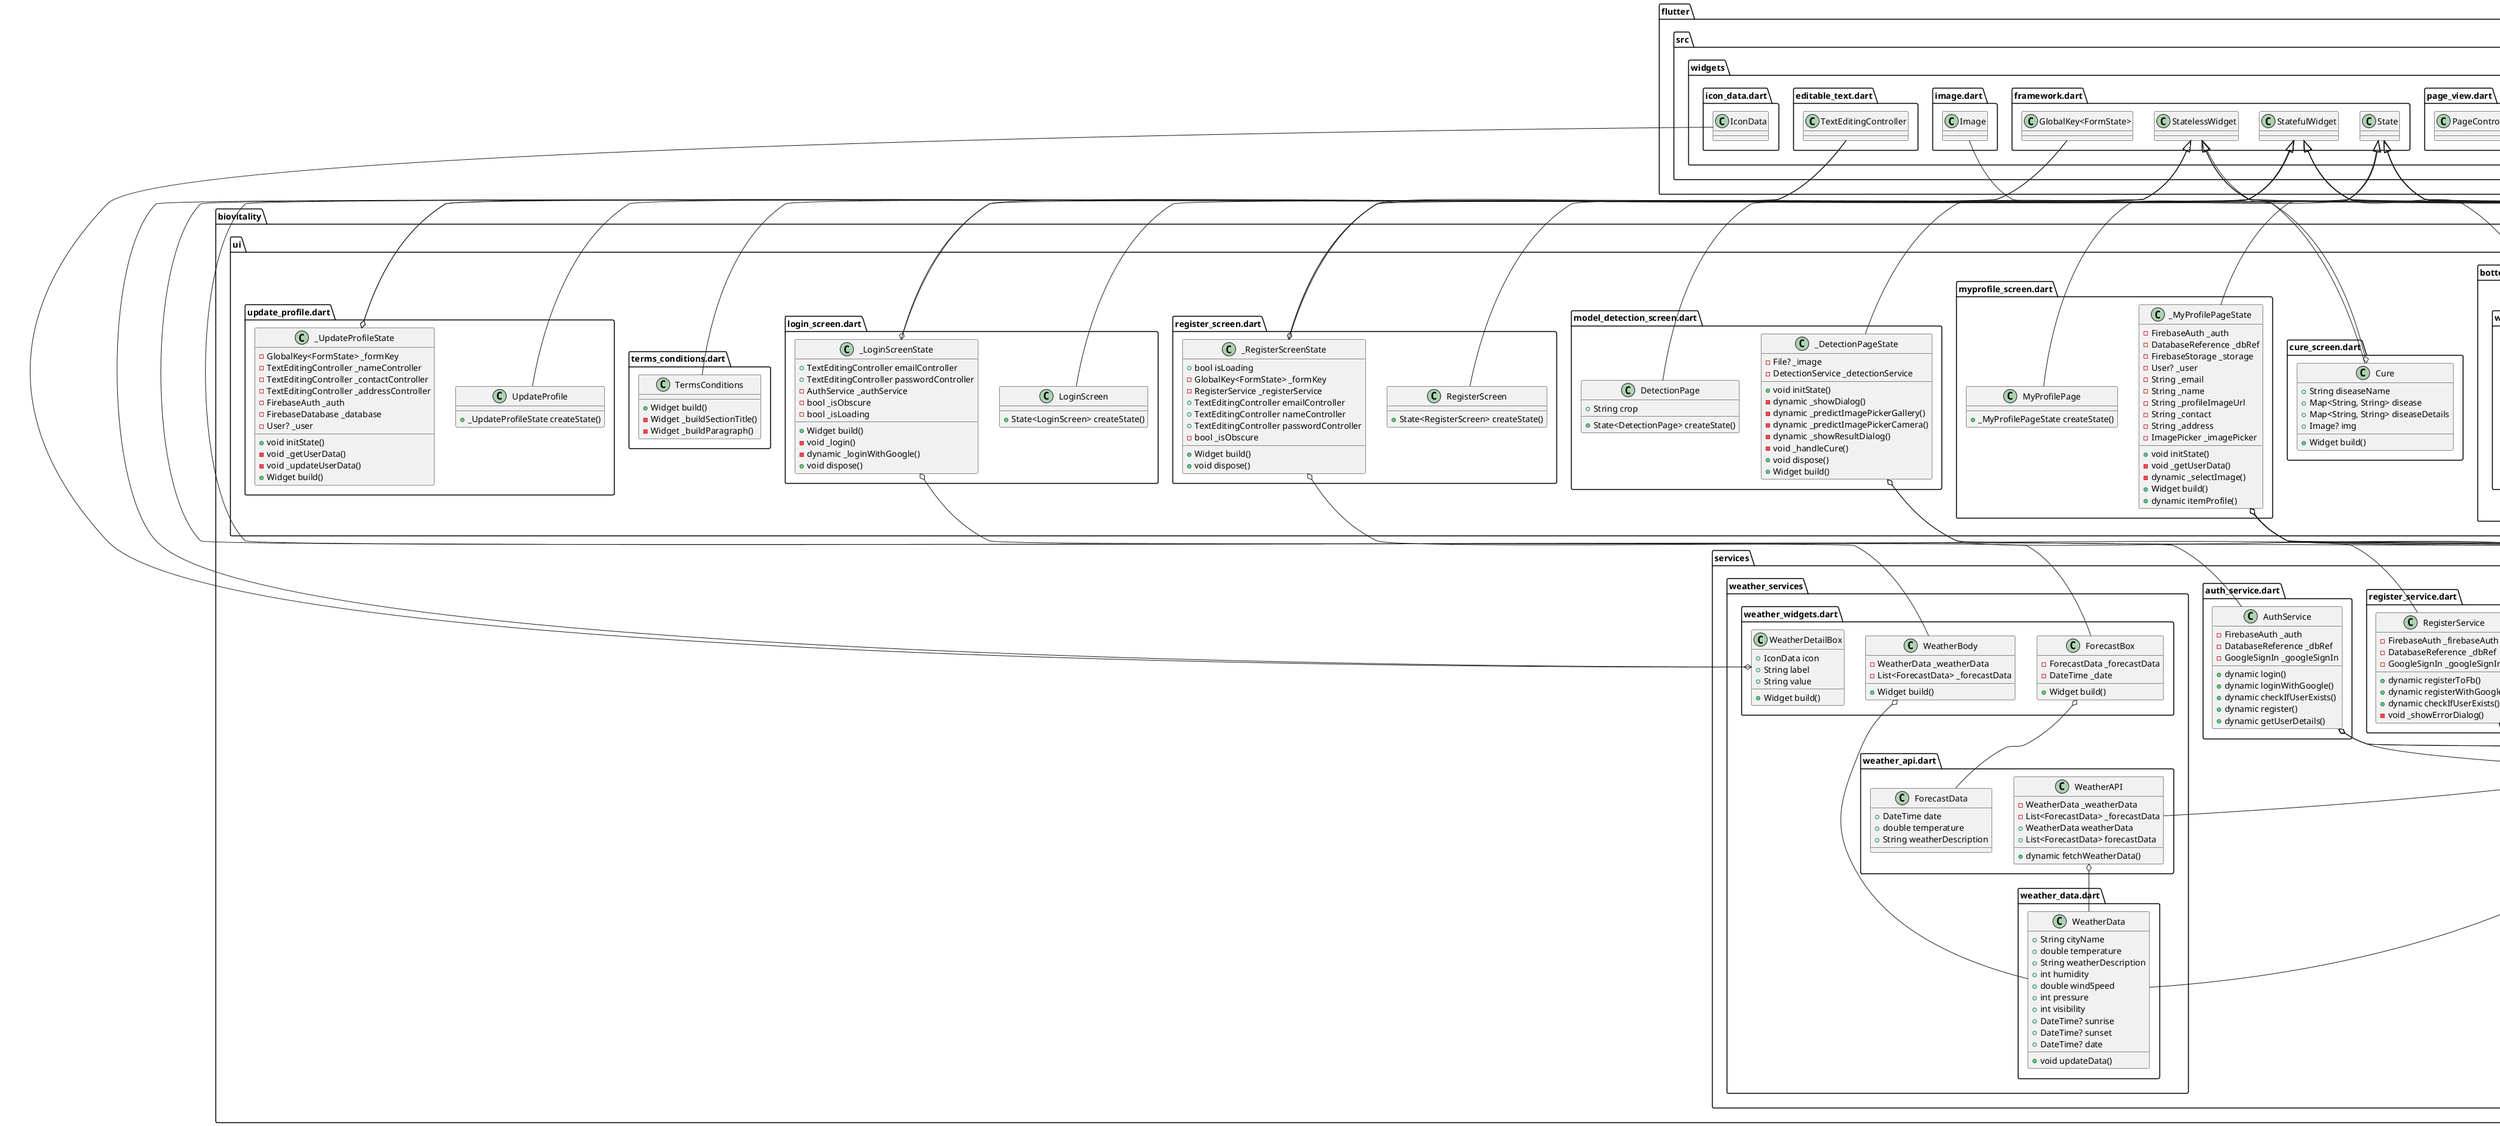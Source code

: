 @startuml
set namespaceSeparator ::

class "biovitality::main.dart::MyApp" {
  +Widget build()
}

"flutter::src::widgets::framework.dart::StatelessWidget" <|-- "biovitality::main.dart::MyApp"

class "biovitality::main.dart::IntroSliderScreen" {
  +State<IntroSliderScreen> createState()
}

"flutter::src::widgets::framework.dart::StatefulWidget" <|-- "biovitality::main.dart::IntroSliderScreen"

class "biovitality::main.dart::_IntroSliderScreenState" {
  -PageController _pageController
  +int currentIndex
  +Widget build()
  -Widget _indicator()
  -List<Widget> _buildIndicator()
}

"biovitality::main.dart::_IntroSliderScreenState" o-- "flutter::src::widgets::page_view.dart::PageController"
"flutter::src::widgets::framework.dart::State" <|-- "biovitality::main.dart::_IntroSliderScreenState"

class "biovitality::main.dart::createPage" {
  +String title
  +String subtitle
  +String image
  +Widget build()
}

"flutter::src::widgets::framework.dart::StatelessWidget" <|-- "biovitality::main.dart::createPage"

class "biovitality::models::user.dart::UserDetail" {
  +String? uid
  +String? email
  +String? name
  +String? contact
  +String? address
  +Map<String, dynamic> toMap()
}

class "biovitality::services::auth_service.dart::AuthService" {
  -FirebaseAuth _auth
  -DatabaseReference _dbRef
  -GoogleSignIn _googleSignIn
  +dynamic login()
  +dynamic loginWithGoogle()
  +dynamic checkIfUserExists()
  +dynamic register()
  +dynamic getUserDetails()
}

"biovitality::services::auth_service.dart::AuthService" o-- "firebase_auth::firebase_auth.dart::FirebaseAuth"
"biovitality::services::auth_service.dart::AuthService" o-- "firebase_database::firebase_database.dart::DatabaseReference"
"biovitality::services::auth_service.dart::AuthService" o-- "google_sign_in::google_sign_in.dart::GoogleSignIn"

class "biovitality::services::model_detection_service.dart::DetectionService" {
  -List<dynamic> _recognitions
  -String _modelPath
  -String _labelsPath
  -bool _busy
  +bool busy
  +dynamic loadModel()
  +dynamic predictImagePickerGallery()
  +void closeModel()
}

class "biovitality::services::register_service.dart::RegisterService" {
  -FirebaseAuth _firebaseAuth
  -DatabaseReference _dbRef
  -GoogleSignIn _googleSignIn
  +dynamic registerToFb()
  +dynamic registerWithGoogle()
  +dynamic checkIfUserExists()
  -void _showErrorDialog()
}

"biovitality::services::register_service.dart::RegisterService" o-- "firebase_auth::firebase_auth.dart::FirebaseAuth"
"biovitality::services::register_service.dart::RegisterService" o-- "firebase_database::firebase_database.dart::DatabaseReference"
"biovitality::services::register_service.dart::RegisterService" o-- "google_sign_in::google_sign_in.dart::GoogleSignIn"

class "biovitality::services::weather_services::weather_api.dart::WeatherAPI" {
  -WeatherData _weatherData
  -List<ForecastData> _forecastData
  +WeatherData weatherData
  +List<ForecastData> forecastData
  +dynamic fetchWeatherData()
}

"biovitality::services::weather_services::weather_api.dart::WeatherAPI" o-- "biovitality::services::weather_services::weather_data.dart::WeatherData"

class "biovitality::services::weather_services::weather_api.dart::ForecastData" {
  +DateTime date
  +double temperature
  +String weatherDescription
}

class "biovitality::services::weather_services::weather_data.dart::WeatherData" {
  +String cityName
  +double temperature
  +String weatherDescription
  +int humidity
  +double windSpeed
  +int pressure
  +int visibility
  +DateTime? sunrise
  +DateTime? sunset
  +DateTime? date
  +void updateData()
}

class "biovitality::services::weather_services::weather_widgets.dart::WeatherBody" {
  -WeatherData _weatherData
  -List<ForecastData> _forecastData
  +Widget build()
}

"biovitality::services::weather_services::weather_widgets.dart::WeatherBody" o-- "biovitality::services::weather_services::weather_data.dart::WeatherData"
"flutter::src::widgets::framework.dart::StatelessWidget" <|-- "biovitality::services::weather_services::weather_widgets.dart::WeatherBody"

class "biovitality::services::weather_services::weather_widgets.dart::ForecastBox" {
  -ForecastData _forecastData
  -DateTime _date
  +Widget build()
}

"biovitality::services::weather_services::weather_widgets.dart::ForecastBox" o-- "biovitality::services::weather_services::weather_api.dart::ForecastData"
"flutter::src::widgets::framework.dart::StatelessWidget" <|-- "biovitality::services::weather_services::weather_widgets.dart::ForecastBox"

class "biovitality::services::weather_services::weather_widgets.dart::WeatherDetailBox" {
  +IconData icon
  +String label
  +String value
  +Widget build()
}

"biovitality::services::weather_services::weather_widgets.dart::WeatherDetailBox" o-- "flutter::src::widgets::icon_data.dart::IconData"
"flutter::src::widgets::framework.dart::StatelessWidget" <|-- "biovitality::services::weather_services::weather_widgets.dart::WeatherDetailBox"

class "biovitality::Splash.dart::Splash" {
  +State<Splash> createState()
}

"flutter::src::widgets::framework.dart::StatefulWidget" <|-- "biovitality::Splash.dart::Splash"

class "biovitality::Splash.dart::_SplashState" {
  +void initState()
  +Widget build()
}

"flutter::src::widgets::framework.dart::State" <|-- "biovitality::Splash.dart::_SplashState"

class "biovitality::ui::about_biovitality.dart::AboutBioVitality" {
  +Widget build()
  -Widget _buildSectionTitle()
  -Widget _buildParagraph()
  -Widget _buildFeatureTile()
}

"flutter::src::widgets::framework.dart::StatelessWidget" <|-- "biovitality::ui::about_biovitality.dart::AboutBioVitality"

class "biovitality::ui::bottomActivities::bulletin_screen.dart::BulletinScreen" {
  +State<BulletinScreen> createState()
}

"flutter::src::widgets::framework.dart::StatefulWidget" <|-- "biovitality::ui::bottomActivities::bulletin_screen.dart::BulletinScreen"

class "biovitality::ui::bottomActivities::bulletin_screen.dart::_BulletinScreenState" {
  -int _selectedIndex
  -List<dynamic> _news
  -bool _isLoading
  +void initState()
  +dynamic fetchNews()
  -void _onItemTapped()
  -dynamic _onWillPop()
  +Widget build()
}

"flutter::src::widgets::framework.dart::State" <|-- "biovitality::ui::bottomActivities::bulletin_screen.dart::_BulletinScreenState"

class "biovitality::ui::bottomActivities::home_screen.dart::Home" {
  +String? uid
  +_HomeState createState()
}

"flutter::src::widgets::framework.dart::StatefulWidget" <|-- "biovitality::ui::bottomActivities::home_screen.dart::Home"

class "biovitality::ui::bottomActivities::home_screen.dart::_HomeState" {
  -int _selectedIndex
  -DatabaseReference _dbRef
  -dynamic _userDataFuture
  -File? _image
  +String diseaseName
  -bool _busy
  +List<Map<String, String>> crops
  +void initState()
  -dynamic _getUserData()
  -void _onItemTapped()
  -dynamic _onWillPop()
  +Widget build()
  -void _navigateToNextPage()
}

"biovitality::ui::bottomActivities::home_screen.dart::_HomeState" o-- "firebase_database::firebase_database.dart::DatabaseReference"
"biovitality::ui::bottomActivities::home_screen.dart::_HomeState" o-- "dart::io::File"
"flutter::src::widgets::framework.dart::State" <|-- "biovitality::ui::bottomActivities::home_screen.dart::_HomeState"

class "biovitality::ui::bottomActivities::home_screen.dart::CropCard" {
  +String cropName
  +String assetPath
  +Widget build()
  -void _navigateToNextPage()
}

"flutter::src::widgets::framework.dart::StatelessWidget" <|-- "biovitality::ui::bottomActivities::home_screen.dart::CropCard"

class "biovitality::ui::bottomActivities::marketview_screen.dart::MarketViewScreen" {
  +State<MarketViewScreen> createState()
}

"flutter::src::widgets::framework.dart::StatefulWidget" <|-- "biovitality::ui::bottomActivities::marketview_screen.dart::MarketViewScreen"

class "biovitality::ui::bottomActivities::marketview_screen.dart::_MarketViewScreenState" {
  -int _selectedIndex
  +DatabaseReference databaseReference
  -void _onItemTapped()
  -dynamic _onWillPop()
  +Widget build()
  -void _openInGoogleMaps()
}

"biovitality::ui::bottomActivities::marketview_screen.dart::_MarketViewScreenState" o-- "firebase_database::firebase_database.dart::DatabaseReference"
"flutter::src::widgets::framework.dart::State" <|-- "biovitality::ui::bottomActivities::marketview_screen.dart::_MarketViewScreenState"

class "biovitality::ui::bottomActivities::weather_screen.dart::WeatherScreen" {
  +State<WeatherScreen> createState()
}

"flutter::src::widgets::framework.dart::StatefulWidget" <|-- "biovitality::ui::bottomActivities::weather_screen.dart::WeatherScreen"

class "biovitality::ui::bottomActivities::weather_screen.dart::_WeatherScreenState" {
  -WeatherData _weatherData
  -WeatherAPI _weatherAPI
  -int _selectedIndex
  -bool _isDataLoaded
  -dynamic _onWillPop()
  -void _onItemTapped()
  +void initState()
  -dynamic _getCurrentLocation()
  -dynamic _refresh()
  +Widget build()
}

"biovitality::ui::bottomActivities::weather_screen.dart::_WeatherScreenState" o-- "biovitality::services::weather_services::weather_data.dart::WeatherData"
"biovitality::ui::bottomActivities::weather_screen.dart::_WeatherScreenState" o-- "biovitality::services::weather_services::weather_api.dart::WeatherAPI"
"flutter::src::widgets::framework.dart::State" <|-- "biovitality::ui::bottomActivities::weather_screen.dart::_WeatherScreenState"

class "biovitality::ui::cure_screen.dart::Cure" {
  +String diseaseName
  +Map<String, String> disease
  +Map<String, String> diseaseDetails
  +Image? img
  +Widget build()
}

"biovitality::ui::cure_screen.dart::Cure" o-- "flutter::src::widgets::image.dart::Image"
"flutter::src::widgets::framework.dart::StatelessWidget" <|-- "biovitality::ui::cure_screen.dart::Cure"

class "biovitality::ui::login_screen.dart::LoginScreen" {
  +State<LoginScreen> createState()
}

"flutter::src::widgets::framework.dart::StatefulWidget" <|-- "biovitality::ui::login_screen.dart::LoginScreen"

class "biovitality::ui::login_screen.dart::_LoginScreenState" {
  +TextEditingController emailController
  +TextEditingController passwordController
  -AuthService _authService
  -bool _isObscure
  -bool _isLoading
  +Widget build()
  -void _login()
  -dynamic _loginWithGoogle()
  +void dispose()
}

"biovitality::ui::login_screen.dart::_LoginScreenState" o-- "flutter::src::widgets::editable_text.dart::TextEditingController"
"biovitality::ui::login_screen.dart::_LoginScreenState" o-- "biovitality::services::auth_service.dart::AuthService"
"flutter::src::widgets::framework.dart::State" <|-- "biovitality::ui::login_screen.dart::_LoginScreenState"

class "biovitality::ui::model_detection_screen.dart::DetectionPage" {
  +String crop
  +State<DetectionPage> createState()
}

"flutter::src::widgets::framework.dart::StatefulWidget" <|-- "biovitality::ui::model_detection_screen.dart::DetectionPage"

class "biovitality::ui::model_detection_screen.dart::_DetectionPageState" {
  -File? _image
  -DetectionService _detectionService
  +void initState()
  -dynamic _showDialog()
  -dynamic _predictImagePickerGallery()
  -dynamic _predictImagePickerCamera()
  -dynamic _showResultDialog()
  -void _handleCure()
  +void dispose()
  +Widget build()
}

"biovitality::ui::model_detection_screen.dart::_DetectionPageState" o-- "dart::io::File"
"biovitality::ui::model_detection_screen.dart::_DetectionPageState" o-- "biovitality::services::model_detection_service.dart::DetectionService"
"flutter::src::widgets::framework.dart::State" <|-- "biovitality::ui::model_detection_screen.dart::_DetectionPageState"

class "biovitality::ui::myprofile_screen.dart::MyProfilePage" {
  +_MyProfilePageState createState()
}

"flutter::src::widgets::framework.dart::StatefulWidget" <|-- "biovitality::ui::myprofile_screen.dart::MyProfilePage"

class "biovitality::ui::myprofile_screen.dart::_MyProfilePageState" {
  -FirebaseAuth _auth
  -DatabaseReference _dbRef
  -FirebaseStorage _storage
  -User? _user
  -String _email
  -String _name
  -String _profileImageUrl
  -String _contact
  -String _address
  -ImagePicker _imagePicker
  +void initState()
  -void _getUserData()
  -dynamic _selectImage()
  +Widget build()
  +dynamic itemProfile()
}

"biovitality::ui::myprofile_screen.dart::_MyProfilePageState" o-- "firebase_auth::firebase_auth.dart::FirebaseAuth"
"biovitality::ui::myprofile_screen.dart::_MyProfilePageState" o-- "firebase_database::firebase_database.dart::DatabaseReference"
"biovitality::ui::myprofile_screen.dart::_MyProfilePageState" o-- "firebase_storage::firebase_storage.dart::FirebaseStorage"
"biovitality::ui::myprofile_screen.dart::_MyProfilePageState" o-- "firebase_auth::firebase_auth.dart::User"
"biovitality::ui::myprofile_screen.dart::_MyProfilePageState" o-- "image_picker::image_picker.dart::ImagePicker"
"flutter::src::widgets::framework.dart::State" <|-- "biovitality::ui::myprofile_screen.dart::_MyProfilePageState"

class "biovitality::ui::register_screen.dart::RegisterScreen" {
  +State<RegisterScreen> createState()
}

"flutter::src::widgets::framework.dart::StatefulWidget" <|-- "biovitality::ui::register_screen.dart::RegisterScreen"

class "biovitality::ui::register_screen.dart::_RegisterScreenState" {
  +bool isLoading
  -GlobalKey<FormState> _formKey
  -RegisterService _registerService
  +TextEditingController emailController
  +TextEditingController nameController
  +TextEditingController passwordController
  -bool _isObscure
  +Widget build()
  +void dispose()
}

"biovitality::ui::register_screen.dart::_RegisterScreenState" o-- "flutter::src::widgets::framework.dart::GlobalKey<FormState>"
"biovitality::ui::register_screen.dart::_RegisterScreenState" o-- "biovitality::services::register_service.dart::RegisterService"
"biovitality::ui::register_screen.dart::_RegisterScreenState" o-- "flutter::src::widgets::editable_text.dart::TextEditingController"
"flutter::src::widgets::framework.dart::State" <|-- "biovitality::ui::register_screen.dart::_RegisterScreenState"

class "biovitality::ui::terms_conditions.dart::TermsConditions" {
  +Widget build()
  -Widget _buildSectionTitle()
  -Widget _buildParagraph()
}

"flutter::src::widgets::framework.dart::StatelessWidget" <|-- "biovitality::ui::terms_conditions.dart::TermsConditions"

class "biovitality::ui::update_profile.dart::UpdateProfile" {
  +_UpdateProfileState createState()
}

"flutter::src::widgets::framework.dart::StatefulWidget" <|-- "biovitality::ui::update_profile.dart::UpdateProfile"

class "biovitality::ui::update_profile.dart::_UpdateProfileState" {
  -GlobalKey<FormState> _formKey
  -TextEditingController _nameController
  -TextEditingController _contactController
  -TextEditingController _addressController
  -FirebaseAuth _auth
  -FirebaseDatabase _database
  -User? _user
  +void initState()
  -void _getUserData()
  -void _updateUserData()
  +Widget build()
}

"biovitality::ui::update_profile.dart::_UpdateProfileState" o-- "flutter::src::widgets::framework.dart::GlobalKey<FormState>"
"biovitality::ui::update_profile.dart::_UpdateProfileState" o-- "flutter::src::widgets::editable_text.dart::TextEditingController"
@enduml
PS D:\Projects\biovitality-3.0> dart pub global run dcdg
@startuml
set namespaceSeparator ::

class "biovitality::admin::admin_services::admin_auth_service.dart::AdminAuthService" {
  -FirebaseAuth _auth
  -DatabaseReference _dbRef
  +dynamic login()
  +dynamic logout()
}

"biovitality::admin::admin_services::admin_auth_service.dart::AdminAuthService" o-- "firebase_auth::firebase_auth.dart::FirebaseAuth"
"biovitality::admin::admin_services::admin_auth_service.dart::AdminAuthService" o-- "firebase_database::firebase_database.dart::DatabaseReference"

class "biovitality::admin::admin_services::admin_login_service.dart::AdminLoginService" {
  -AdminAuthService _authService
  +dynamic login()
  +dynamic logout()
}

"biovitality::admin::admin_services::admin_login_service.dart::AdminLoginService" o-- "biovitality::admin::admin_services::admin_auth_service.dart::AdminAuthService"

class "biovitality::admin::admin_ui::admin_login_screen.dart::AdminLoginScreen" {
  +State<AdminLoginScreen> createState()
}

"flutter::src::widgets::framework.dart::StatefulWidget" <|-- "biovitality::admin::admin_ui::admin_login_screen.dart::AdminLoginScreen"

class "biovitality::admin::admin_ui::admin_login_screen.dart::_AdminLoginScreenState" {
  +TextEditingController emailController
  +TextEditingController passwordController
  -FirebaseAuth _auth
  -bool _isObscure
  -bool _isLoading
  +Widget build()
  -void _login()
}

"biovitality::admin::admin_ui::admin_login_screen.dart::_AdminLoginScreenState" o-- "flutter::src::widgets::editable_text.dart::TextEditingController"
"biovitality::admin::admin_ui::admin_login_screen.dart::_AdminLoginScreenState" o-- "firebase_auth::firebase_auth.dart::FirebaseAuth"
"flutter::src::widgets::framework.dart::State" <|-- "biovitality::admin::admin_ui::admin_login_screen.dart::_AdminLoginScreenState"

class "biovitality::admin::admin_ui::admin_panel.dart::AdminPanel" {
  +String adminUid
  +_AdminPanelState createState()
}

"flutter::src::widgets::framework.dart::StatefulWidget" <|-- "biovitality::admin::admin_ui::admin_panel.dart::AdminPanel"

class "biovitality::admin::admin_ui::admin_panel.dart::_AdminPanelState" {
  -FirebaseAuth _auth
  -DatabaseReference _dbRef
  -int _totalUsers
  -int _totalShops
  +void initState()
  -void _fetchStats()
  +Widget build()
}

"biovitality::admin::admin_ui::admin_panel.dart::_AdminPanelState" o-- "firebase_auth::firebase_auth.dart::FirebaseAuth"
"biovitality::admin::admin_ui::admin_panel.dart::_AdminPanelState" o-- "firebase_database::firebase_database.dart::DatabaseReference"
"flutter::src::widgets::framework.dart::State" <|-- "biovitality::admin::admin_ui::admin_panel.dart::_AdminPanelState"

class "biovitality::admin::admin_ui::manage_shops_screen.dart::ManageShopsScreen" {
  +_ManageShopsScreenState createState()
}

"flutter::src::widgets::framework.dart::StatefulWidget" <|-- "biovitality::admin::admin_ui::manage_shops_screen.dart::ManageShopsScreen"

class "biovitality::admin::admin_ui::manage_shops_screen.dart::_ManageShopsScreenState" {
  -DatabaseReference _dbRef
  -FirebaseStorage _storage
  -ImagePicker _picker
  -String _imageUrl
  -File? _imageFile
  -TextEditingController _nameController
  -TextEditingController _latitudeController
  -TextEditingController _longitudeController
  -dynamic _uploadImage()
  -dynamic _addShop()
  -dynamic _deleteShop()
  +Widget build()
}

"biovitality::admin::admin_ui::manage_shops_screen.dart::_ManageShopsScreenState" o-- "firebase_database::firebase_database.dart::DatabaseReference"
"biovitality::admin::admin_ui::manage_shops_screen.dart::_ManageShopsScreenState" o-- "firebase_storage::firebase_storage.dart::FirebaseStorage"
"biovitality::admin::admin_ui::manage_shops_screen.dart::_ManageShopsScreenState" o-- "image_picker::image_picker.dart::ImagePicker"
"biovitality::admin::admin_ui::manage_shops_screen.dart::_ManageShopsScreenState" o-- "dart::io::File"
"biovitality::admin::admin_ui::manage_shops_screen.dart::_ManageShopsScreenState" o-- "flutter::src::widgets::editable_text.dart::TextEditingController"
"flutter::src::widgets::framework.dart::State" <|-- "biovitality::admin::admin_ui::manage_shops_screen.dart::_ManageShopsScreenState"

class "biovitality::admin::admin_ui::manage_users_screen.dart::ManageUsersScreen" {
  +_ManageUsersScreenState createState()
}

"flutter::src::widgets::framework.dart::StatefulWidget" <|-- "biovitality::admin::admin_ui::manage_users_screen.dart::ManageUsersScreen"

class "biovitality::admin::admin_ui::manage_users_screen.dart::_ManageUsersScreenState" {
  -DatabaseReference _dbRef
  -List<User> _users
  -bool _isLoading
  +void initState()
  -dynamic _fetchUsers()
  -dynamic _deleteUser()
  +Widget build()
}

"biovitality::admin::admin_ui::manage_users_screen.dart::_ManageUsersScreenState" o-- "firebase_database::firebase_database.dart::DatabaseReference"
"flutter::src::widgets::framework.dart::State" <|-- "biovitality::admin::admin_ui::manage_users_screen.dart::_ManageUsersScreenState"

class "biovitality::admin::admin_ui::manage_users_screen.dart::User" {
  +String uid
  +String name
  +String email
}

class "biovitality::main.dart::MyApp" {
  +Widget build()
}

"flutter::src::widgets::framework.dart::StatelessWidget" <|-- "biovitality::main.dart::MyApp"

class "biovitality::models::user.dart::UserDetail" {
  +String uid
  +String email
  +String name
  +String? contact
  +Map<String, dynamic> toMap()
}

class "biovitality::services::forgot_password_service.dart::ForgotPasswordService" {
  -FirebaseAuth _firebaseAuth
  +dynamic sendPasswordResetEmail()
}

"biovitality::services::forgot_password_service.dart::ForgotPasswordService" o-- "firebase_auth::firebase_auth.dart::FirebaseAuth"

class "biovitality::services::model_detection_service.dart::DetectionService" {
  -List<dynamic> _recognitions
  -String _modelPath
  -String _labelsPath
  -bool _busy
  +bool busy
  +dynamic loadModel()
  +dynamic predictImagePickerGallery()
  +void closeModel()
}

class "biovitality::services::user_auth_service.dart::AuthService" {
  -FirebaseAuth _auth
  -DatabaseReference _dbRef
  -GoogleSignIn _googleSignIn
  +dynamic login()
  +dynamic loginWithGoogle()
  +dynamic checkIfUserExists()
  +dynamic register()
}

"biovitality::services::user_auth_service.dart::AuthService" o-- "firebase_auth::firebase_auth.dart::FirebaseAuth"
"biovitality::services::user_auth_service.dart::AuthService" o-- "firebase_database::firebase_database.dart::DatabaseReference"
"biovitality::services::user_auth_service.dart::AuthService" o-- "google_sign_in::google_sign_in.dart::GoogleSignIn"

class "biovitality::services::user_login_service.dart::LoginService" {
  -AuthService _authService
  +dynamic login()
  +dynamic loginWithGoogle()
  +dynamic checkIfUserExists()
}

"biovitality::services::user_login_service.dart::LoginService" o-- "biovitality::services::user_auth_service.dart::AuthService"

class "biovitality::services::user_register_service.dart::RegisterService" {
  -FirebaseAuth _firebaseAuth
  -DatabaseReference _dbRef
  -GoogleSignIn _googleSignIn
  +dynamic registerToFb()
  +dynamic registerWithGoogle()
  +dynamic checkIfUserExists()
  -void _showErrorDialog()
}

"biovitality::services::user_register_service.dart::RegisterService" o-- "firebase_auth::firebase_auth.dart::FirebaseAuth"
"biovitality::services::user_register_service.dart::RegisterService" o-- "firebase_database::firebase_database.dart::DatabaseReference"
"biovitality::services::user_register_service.dart::RegisterService" o-- "google_sign_in::google_sign_in.dart::GoogleSignIn"

class "biovitality::services::weather_services::weather_api.dart::WeatherAPI" {
  -WeatherData _weatherData
  -List<ForecastData> _forecastData
  +WeatherData weatherData
  +List<ForecastData> forecastData
  +dynamic fetchWeatherData()
}

"biovitality::services::weather_services::weather_api.dart::WeatherAPI" o-- "biovitality::services::weather_services::weather_data.dart::WeatherData"

class "biovitality::services::weather_services::weather_api.dart::ForecastData" {
  +DateTime date
  +double temperature
  +String weatherDescription
}

class "biovitality::services::weather_services::weather_data.dart::WeatherData" {
  +String cityName
  +double temperature
  +String weatherDescription
  +int humidity
  +double windSpeed
  +int pressure
  +int visibility
  +DateTime? sunrise
  +DateTime? sunset
  +DateTime? date
  +void updateData()
}

class "biovitality::services::weather_services::weather_widgets.dart::WeatherBody" {
  -WeatherData _weatherData
  -List<ForecastData> _forecastData
  +Widget build()
}

"biovitality::services::weather_services::weather_widgets.dart::WeatherBody" o-- "biovitality::services::weather_services::weather_data.dart::WeatherData"
"flutter::src::widgets::framework.dart::StatelessWidget" <|-- "biovitality::services::weather_services::weather_widgets.dart::WeatherBody"

class "biovitality::services::weather_services::weather_widgets.dart::ForecastBox" {
  -ForecastData _forecastData
  -DateTime _date
  +Widget build()
}

"biovitality::services::weather_services::weather_widgets.dart::ForecastBox" o-- "biovitality::services::weather_services::weather_api.dart::ForecastData"
"flutter::src::widgets::framework.dart::StatelessWidget" <|-- "biovitality::services::weather_services::weather_widgets.dart::ForecastBox"

class "biovitality::services::weather_services::weather_widgets.dart::WeatherDetailBox" {
  +IconData icon
  +String label
  +String value
  +Widget build()
}

"biovitality::services::weather_services::weather_widgets.dart::WeatherDetailBox" o-- "flutter::src::widgets::icon_data.dart::IconData"
"flutter::src::widgets::framework.dart::StatelessWidget" <|-- "biovitality::services::weather_services::weather_widgets.dart::WeatherDetailBox"

class "biovitality::Splash.dart::Splash" {
  +State<Splash> createState()
}

"flutter::src::widgets::framework.dart::StatefulWidget" <|-- "biovitality::Splash.dart::Splash"

class "biovitality::Splash.dart::_SplashState" {
  +void initState()
  +Widget build()
}

"flutter::src::widgets::framework.dart::State" <|-- "biovitality::Splash.dart::_SplashState"

class "biovitality::ui::about_biovitality.dart::AboutBioVitality" {
  +Widget build()
  -Widget _buildSectionTitle()
  -Widget _buildParagraph()
  -Widget _buildFeatureTile()
}

"flutter::src::widgets::framework.dart::StatelessWidget" <|-- "biovitality::ui::about_biovitality.dart::AboutBioVitality"

class "biovitality::ui::bottomActivities::bulletin_screen.dart::BulletinScreen" {
  +State<BulletinScreen> createState()
}

"flutter::src::widgets::framework.dart::StatefulWidget" <|-- "biovitality::ui::bottomActivities::bulletin_screen.dart::BulletinScreen"

class "biovitality::ui::bottomActivities::bulletin_screen.dart::_BulletinScreenState" {
  -int _selectedIndex
  -List<dynamic> _news
  -bool _isLoading
  +void initState()
  +dynamic fetchNews()
  -void _onItemTapped()
  -dynamic _onWillPop()
  +Widget build()
}

"flutter::src::widgets::framework.dart::State" <|-- "biovitality::ui::bottomActivities::bulletin_screen.dart::_BulletinScreenState"

class "biovitality::ui::bottomActivities::home_screen.dart::Home" {
  +String? uid
  +_HomeState createState()
}

"flutter::src::widgets::framework.dart::StatefulWidget" <|-- "biovitality::ui::bottomActivities::home_screen.dart::Home"

class "biovitality::ui::bottomActivities::home_screen.dart::_HomeState" {
  -int _selectedIndex
  -DatabaseReference _dbRef
  -dynamic _userDataFuture
  -File? _image
  +String diseaseName
  -bool _busy
  +List<Map<String, String>> crops
  +void initState()
  -dynamic _getUserData()
  -void _onItemTapped()
  -dynamic _onWillPop()
  +Widget build()
  -void _navigateToNextPage()
}

"biovitality::ui::bottomActivities::home_screen.dart::_HomeState" o-- "firebase_database::firebase_database.dart::DatabaseReference"
"biovitality::ui::bottomActivities::home_screen.dart::_HomeState" o-- "dart::io::File"
"flutter::src::widgets::framework.dart::State" <|-- "biovitality::ui::bottomActivities::home_screen.dart::_HomeState"

class "biovitality::ui::bottomActivities::home_screen.dart::CropCard" {
  +String cropName
  +String assetPath
  +Widget build()
  -void _navigateToNextPage()
}

"flutter::src::widgets::framework.dart::StatelessWidget" <|-- "biovitality::ui::bottomActivities::home_screen.dart::CropCard"

class "biovitality::ui::bottomActivities::marketview_screen.dart::MarketViewScreen" {
  +State<MarketViewScreen> createState()
}

"flutter::src::widgets::framework.dart::StatefulWidget" <|-- "biovitality::ui::bottomActivities::marketview_screen.dart::MarketViewScreen"

class "biovitality::ui::bottomActivities::marketview_screen.dart::_MarketViewScreenState" {
  -int _selectedIndex
  +DatabaseReference databaseReference
  -void _onItemTapped()
  -dynamic _onWillPop()
  +Widget build()
  -void _openInGoogleMaps()
}

"biovitality::ui::bottomActivities::marketview_screen.dart::_MarketViewScreenState" o-- "firebase_database::firebase_database.dart::DatabaseReference"
"flutter::src::widgets::framework.dart::State" <|-- "biovitality::ui::bottomActivities::marketview_screen.dart::_MarketViewScreenState"

class "biovitality::ui::bottomActivities::weather_screen.dart::WeatherScreen" {
  +State<WeatherScreen> createState()
}

"flutter::src::widgets::framework.dart::StatefulWidget" <|-- "biovitality::ui::bottomActivities::weather_screen.dart::WeatherScreen"

class "biovitality::ui::bottomActivities::weather_screen.dart::_WeatherScreenState" {
  -WeatherData _weatherData
  -WeatherAPI _weatherAPI
  -int _selectedIndex
  -bool _isDataLoaded
  -dynamic _onWillPop()
  -void _onItemTapped()
  +void initState()
  -dynamic _getCurrentLocation()
  -dynamic _refresh()
  +Widget build()
}

"biovitality::ui::bottomActivities::weather_screen.dart::_WeatherScreenState" o-- "biovitality::services::weather_services::weather_data.dart::WeatherData"
"biovitality::ui::bottomActivities::weather_screen.dart::_WeatherScreenState" o-- "biovitality::services::weather_services::weather_api.dart::WeatherAPI"
"flutter::src::widgets::framework.dart::State" <|-- "biovitality::ui::bottomActivities::weather_screen.dart::_WeatherScreenState"

class "biovitality::ui::cure_screen.dart::Cure" {
  +String diseaseName
  +Map<String, String> disease
  +Map<String, String> diseaseDetails
  +Image? img
  +Widget build()
}

"biovitality::ui::cure_screen.dart::Cure" o-- "flutter::src::widgets::image.dart::Image"
"flutter::src::widgets::framework.dart::StatelessWidget" <|-- "biovitality::ui::cure_screen.dart::Cure"

class "biovitality::ui::intro_slider_screen.dart::IntroSliderScreen" {
  +State<IntroSliderScreen> createState()
}

"flutter::src::widgets::framework.dart::StatefulWidget" <|-- "biovitality::ui::intro_slider_screen.dart::IntroSliderScreen"

class "biovitality::ui::intro_slider_screen.dart::_IntroSliderScreenState" {
  -PageController _pageController
  +int currentIndex
  +Widget build()
  -Widget _indicator()
  -List<Widget> _buildIndicator()
}

"biovitality::ui::intro_slider_screen.dart::_IntroSliderScreenState" o-- "flutter::src::widgets::page_view.dart::PageController"
"flutter::src::widgets::framework.dart::State" <|-- "biovitality::ui::intro_slider_screen.dart::_IntroSliderScreenState"

class "biovitality::ui::intro_slider_screen.dart::createPage" {
  +String title
  +String subtitle
  +String image
  +Widget build()
}

"flutter::src::widgets::framework.dart::StatelessWidget" <|-- "biovitality::ui::intro_slider_screen.dart::createPage"

class "biovitality::ui::model_detection_screen.dart::DetectionPage" {
  +String crop
  +State<DetectionPage> createState()
}

"flutter::src::widgets::framework.dart::StatefulWidget" <|-- "biovitality::ui::model_detection_screen.dart::DetectionPage"

class "biovitality::ui::model_detection_screen.dart::_DetectionPageState" {
  -File? _image
  -DetectionService _detectionService
  +void initState()
  -dynamic _showDialog()
  -dynamic _predictImagePickerGallery()
  -dynamic _predictImagePickerCamera()
  -dynamic _showResultDialog()
  -void _handleCure()
  +void dispose()
  +Widget build()
}

"biovitality::ui::model_detection_screen.dart::_DetectionPageState" o-- "dart::io::File"
"biovitality::ui::model_detection_screen.dart::_DetectionPageState" o-- "biovitality::services::model_detection_service.dart::DetectionService"
"flutter::src::widgets::framework.dart::State" <|-- "biovitality::ui::model_detection_screen.dart::_DetectionPageState"

class "biovitality::ui::myprofile_screen.dart::MyProfilePage" {
  +_MyProfilePageState createState()
}

"flutter::src::widgets::framework.dart::StatefulWidget" <|-- "biovitality::ui::myprofile_screen.dart::MyProfilePage"

class "biovitality::ui::myprofile_screen.dart::_MyProfilePageState" {
  -FirebaseAuth _auth
  -DatabaseReference _dbRef
  -FirebaseStorage _storage
  -User? _user
  -String _email
  -String _name
  -String _profileImageUrl
  -String _contact
  -String _address
  -ImagePicker _imagePicker
  +void initState()
  -void _getUserData()
  -dynamic _selectImage()
  +Widget build()
  +dynamic itemProfile()
}

"biovitality::ui::myprofile_screen.dart::_MyProfilePageState" o-- "firebase_auth::firebase_auth.dart::FirebaseAuth"
"biovitality::ui::myprofile_screen.dart::_MyProfilePageState" o-- "firebase_database::firebase_database.dart::DatabaseReference"
"biovitality::ui::myprofile_screen.dart::_MyProfilePageState" o-- "firebase_storage::firebase_storage.dart::FirebaseStorage"
"biovitality::ui::myprofile_screen.dart::_MyProfilePageState" o-- "firebase_auth::firebase_auth.dart::User"
"biovitality::ui::myprofile_screen.dart::_MyProfilePageState" o-- "image_picker::image_picker.dart::ImagePicker"
"flutter::src::widgets::framework.dart::State" <|-- "biovitality::ui::myprofile_screen.dart::_MyProfilePageState"

class "biovitality::ui::terms_conditions.dart::TermsConditions" {
  +Widget build()
  -Widget _buildSectionTitle()
  -Widget _buildParagraph()
}

"flutter::src::widgets::framework.dart::StatelessWidget" <|-- "biovitality::ui::terms_conditions.dart::TermsConditions"

class "biovitality::ui::update_profile.dart::UpdateProfile" {
  +_UpdateProfileState createState()
}

"flutter::src::widgets::framework.dart::StatefulWidget" <|-- "biovitality::ui::update_profile.dart::UpdateProfile"

class "biovitality::ui::update_profile.dart::_UpdateProfileState" {
  -GlobalKey<FormState> _formKey
  -TextEditingController _nameController
  -TextEditingController _contactController
  -TextEditingController _addressController
  -FirebaseAuth _auth
  -FirebaseDatabase _database
  -User? _user
  +void initState()
  -void _getUserData()
  -void _updateUserData()
  +Widget build()
}

"biovitality::ui::update_profile.dart::_UpdateProfileState" o-- "flutter::src::widgets::framework.dart::GlobalKey<FormState>"
"biovitality::ui::update_profile.dart::_UpdateProfileState" o-- "flutter::src::widgets::editable_text.dart::TextEditingController"
"biovitality::ui::update_profile.dart::_UpdateProfileState" o-- "firebase_auth::firebase_auth.dart::FirebaseAuth"
"biovitality::ui::update_profile.dart::_UpdateProfileState" o-- "firebase_database::firebase_database.dart::FirebaseDatabase"
"biovitality::ui::update_profile.dart::_UpdateProfileState" o-- "firebase_auth::firebase_auth.dart::User"
"flutter::src::widgets::framework.dart::State" <|-- "biovitality::ui::update_profile.dart::_UpdateProfileState"

class "biovitality::ui::user_login_screen.dart::LoginScreen" {
  +State<LoginScreen> createState()
}

"flutter::src::widgets::framework.dart::StatefulWidget" <|-- "biovitality::ui::user_login_screen.dart::LoginScreen"

class "biovitality::ui::user_login_screen.dart::_LoginScreenState" {
  +TextEditingController emailController
  +TextEditingController passwordController
  -LoginService _loginService
  -ForgotPasswordService _forgotPasswordService
  -GlobalKey<FormState> _formKey
  -bool _isObscure
  -bool _isLoading
  +Widget build()
  -void _login()
  -dynamic _loginWithGoogle()
  -dynamic _forgotPassword()
}

"biovitality::ui::user_login_screen.dart::_LoginScreenState" o-- "flutter::src::widgets::editable_text.dart::TextEditingController"
"biovitality::ui::user_login_screen.dart::_LoginScreenState" o-- "biovitality::services::user_login_service.dart::LoginService"
"biovitality::ui::user_login_screen.dart::_LoginScreenState" o-- "biovitality::services::forgot_password_service.dart::ForgotPasswordService"
"biovitality::ui::user_login_screen.dart::_LoginScreenState" o-- "flutter::src::widgets::framework.dart::GlobalKey<FormState>"
"flutter::src::widgets::framework.dart::State" <|-- "biovitality::ui::user_login_screen.dart::_LoginScreenState"

class "biovitality::ui::user_register_screen.dart::RegisterScreen" {
  +State<RegisterScreen> createState()
}

"flutter::src::widgets::framework.dart::StatefulWidget" <|-- "biovitality::ui::user_register_screen.dart::RegisterScreen"

class "biovitality::ui::user_register_screen.dart::_RegisterScreenState" {
  +bool isLoading
  -GlobalKey<FormState> _formKey
  -RegisterService _registerService
  +TextEditingController emailController
  +TextEditingController nameController
  +TextEditingController passwordController
  -bool _isObscure
  +Widget build()
}

"biovitality::ui::user_register_screen.dart::_RegisterScreenState" o-- "flutter::src::widgets::framework.dart::GlobalKey<FormState>"
"biovitality::ui::user_register_screen.dart::_RegisterScreenState" o-- "biovitality::services::user_register_service.dart::RegisterService"
"biovitality::ui::user_register_screen.dart::_RegisterScreenState" o-- "flutter::src::widgets::editable_text.dart::TextEditingController"
"flutter::src::widgets::framework.dart::State" <|-- "biovitality::ui::user_register_screen.dart::_RegisterScreenState"


@enduml
